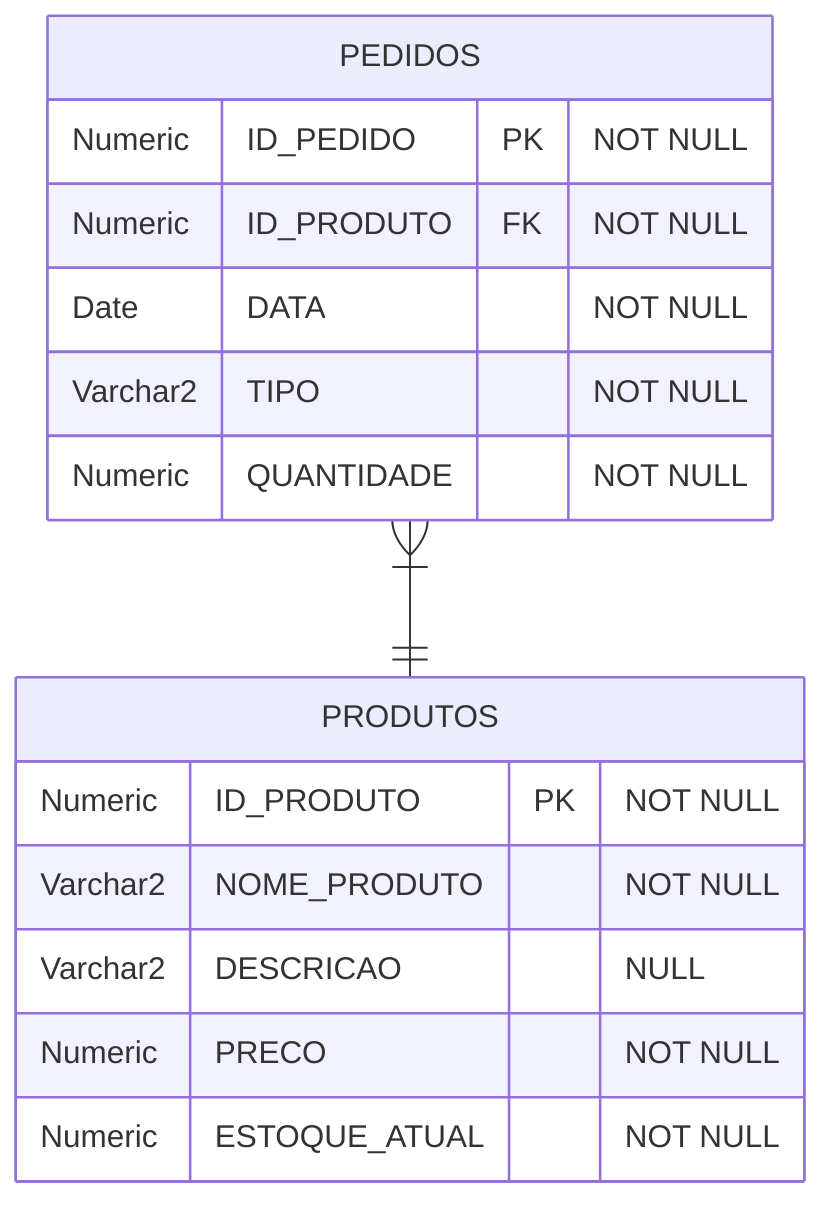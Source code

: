 erDiagram


PRODUTOS {
Numeric ID_PRODUTO PK "NOT NULL"
Varchar2 NOME_PRODUTO "NOT NULL"
Varchar2 DESCRICAO "NULL"
Numeric PRECO "NOT NULL"
Numeric ESTOQUE_ATUAL "NOT NULL"
}

%% TIPO == ENTRADA OU SAIDA
PEDIDOS {
Numeric ID_PEDIDO PK     "NOT NULL"
Numeric ID_PRODUTO    FK "NOT NULL"
Date DATA                "NOT NULL"
Varchar2 TIPO            "NOT NULL"
Numeric QUANTIDADE       "NOT NULL"
}


PEDIDOS }|--|| PRODUTOS : ""